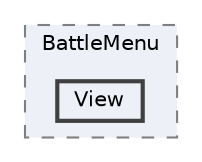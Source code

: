 digraph "C:/Users/むずでょ/Documents/Unity Projects/RMU-1-00-00-Research/Assets/RPGMaker/Codebase/Editor/Inspector/BattleMenu/View"
{
 // LATEX_PDF_SIZE
  bgcolor="transparent";
  edge [fontname=Helvetica,fontsize=10,labelfontname=Helvetica,labelfontsize=10];
  node [fontname=Helvetica,fontsize=10,shape=box,height=0.2,width=0.4];
  compound=true
  subgraph clusterdir_e9f0783510bc3a95b263c9dfa5605cee {
    graph [ bgcolor="#edf0f7", pencolor="grey50", label="BattleMenu", fontname=Helvetica,fontsize=10 style="filled,dashed", URL="dir_e9f0783510bc3a95b263c9dfa5605cee.html",tooltip=""]
  dir_3cedee41c0b585ae3c8e011f45d06003 [label="View", fillcolor="#edf0f7", color="grey25", style="filled,bold", URL="dir_3cedee41c0b585ae3c8e011f45d06003.html",tooltip=""];
  }
}
